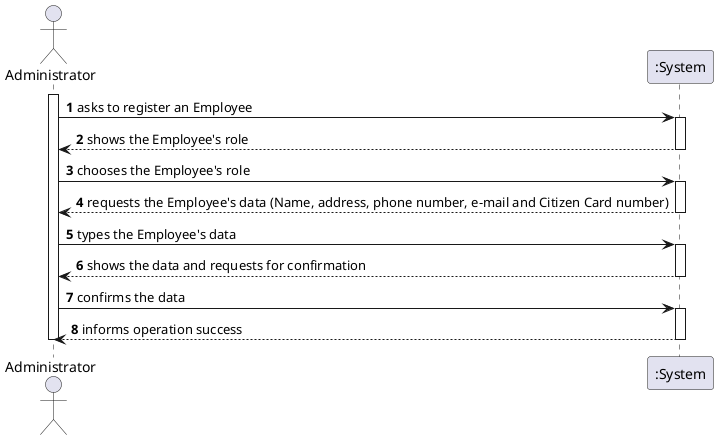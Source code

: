 @startuml
autonumber
actor "Administrator" as Admin

activate Admin
Admin -> ":System" : asks to register an Employee
activate ":System"
":System" --> Admin : shows the Employee's role
deactivate ":System"

Admin -> ":System" : chooses the Employee's role
activate ":System"
":System" --> Admin : requests the Employee's data (Name, address, phone number, e-mail and Citizen Card number)
deactivate ":System"

Admin -> ":System" : types the Employee's data
activate ":System"
":System" --> Admin : shows the data and requests for confirmation
deactivate ":System"

Admin -> ":System" : confirms the data
activate ":System"
":System" --> Admin : informs operation success
deactivate ":System"

deactivate Admin

@enduml